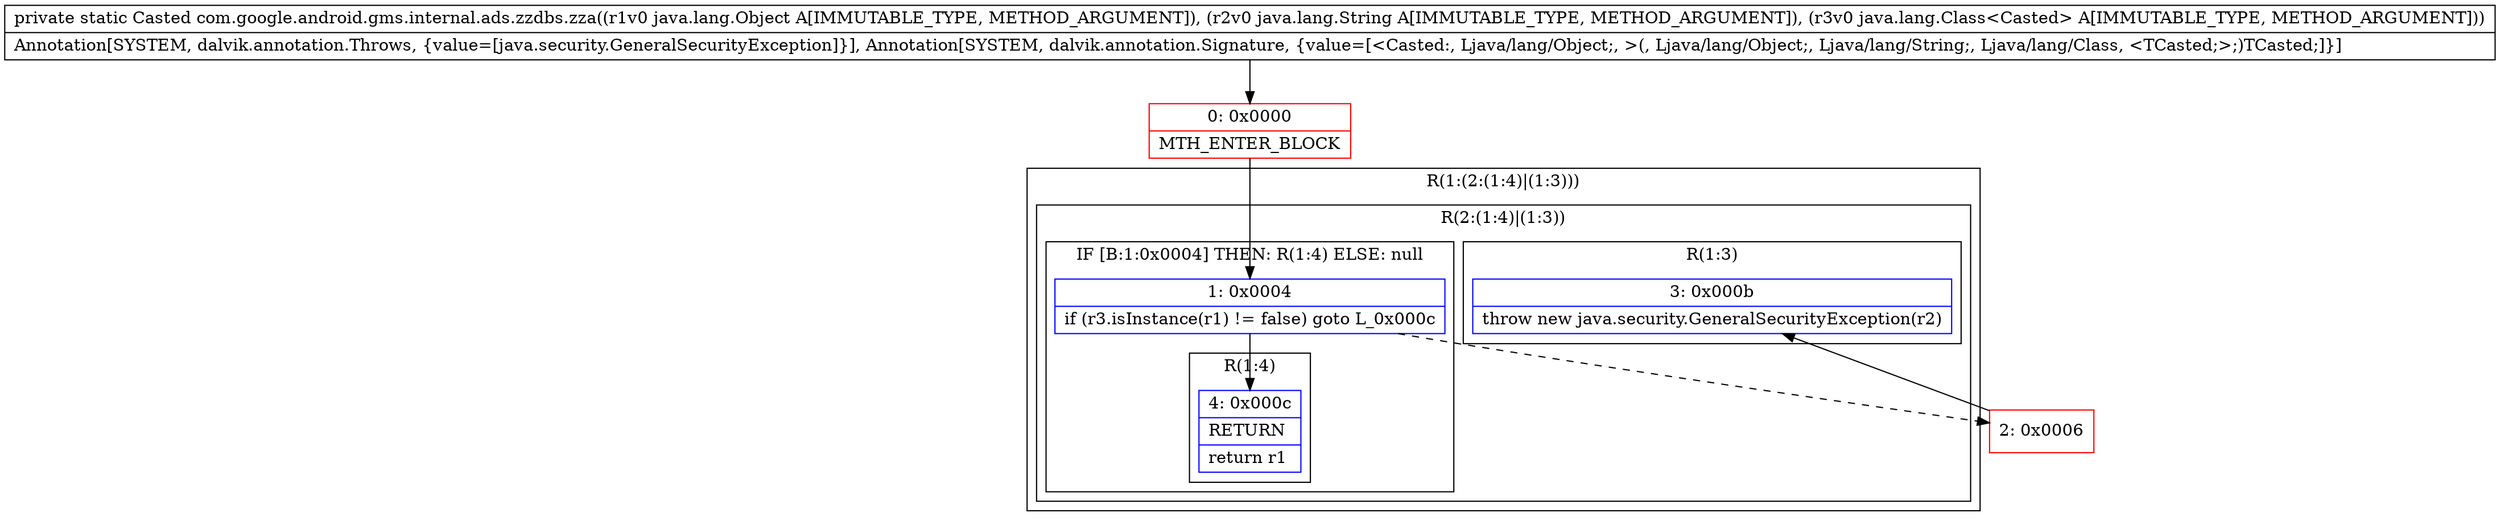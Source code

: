 digraph "CFG forcom.google.android.gms.internal.ads.zzdbs.zza(Ljava\/lang\/Object;Ljava\/lang\/String;Ljava\/lang\/Class;)Ljava\/lang\/Object;" {
subgraph cluster_Region_1901273994 {
label = "R(1:(2:(1:4)|(1:3)))";
node [shape=record,color=blue];
subgraph cluster_Region_616962722 {
label = "R(2:(1:4)|(1:3))";
node [shape=record,color=blue];
subgraph cluster_IfRegion_2069545722 {
label = "IF [B:1:0x0004] THEN: R(1:4) ELSE: null";
node [shape=record,color=blue];
Node_1 [shape=record,label="{1\:\ 0x0004|if (r3.isInstance(r1) != false) goto L_0x000c\l}"];
subgraph cluster_Region_548670947 {
label = "R(1:4)";
node [shape=record,color=blue];
Node_4 [shape=record,label="{4\:\ 0x000c|RETURN\l|return r1\l}"];
}
}
subgraph cluster_Region_1217606924 {
label = "R(1:3)";
node [shape=record,color=blue];
Node_3 [shape=record,label="{3\:\ 0x000b|throw new java.security.GeneralSecurityException(r2)\l}"];
}
}
}
Node_0 [shape=record,color=red,label="{0\:\ 0x0000|MTH_ENTER_BLOCK\l}"];
Node_2 [shape=record,color=red,label="{2\:\ 0x0006}"];
MethodNode[shape=record,label="{private static Casted com.google.android.gms.internal.ads.zzdbs.zza((r1v0 java.lang.Object A[IMMUTABLE_TYPE, METHOD_ARGUMENT]), (r2v0 java.lang.String A[IMMUTABLE_TYPE, METHOD_ARGUMENT]), (r3v0 java.lang.Class\<Casted\> A[IMMUTABLE_TYPE, METHOD_ARGUMENT]))  | Annotation[SYSTEM, dalvik.annotation.Throws, \{value=[java.security.GeneralSecurityException]\}], Annotation[SYSTEM, dalvik.annotation.Signature, \{value=[\<Casted:, Ljava\/lang\/Object;, \>(, Ljava\/lang\/Object;, Ljava\/lang\/String;, Ljava\/lang\/Class, \<TCasted;\>;)TCasted;]\}]\l}"];
MethodNode -> Node_0;
Node_1 -> Node_2[style=dashed];
Node_1 -> Node_4;
Node_0 -> Node_1;
Node_2 -> Node_3;
}

